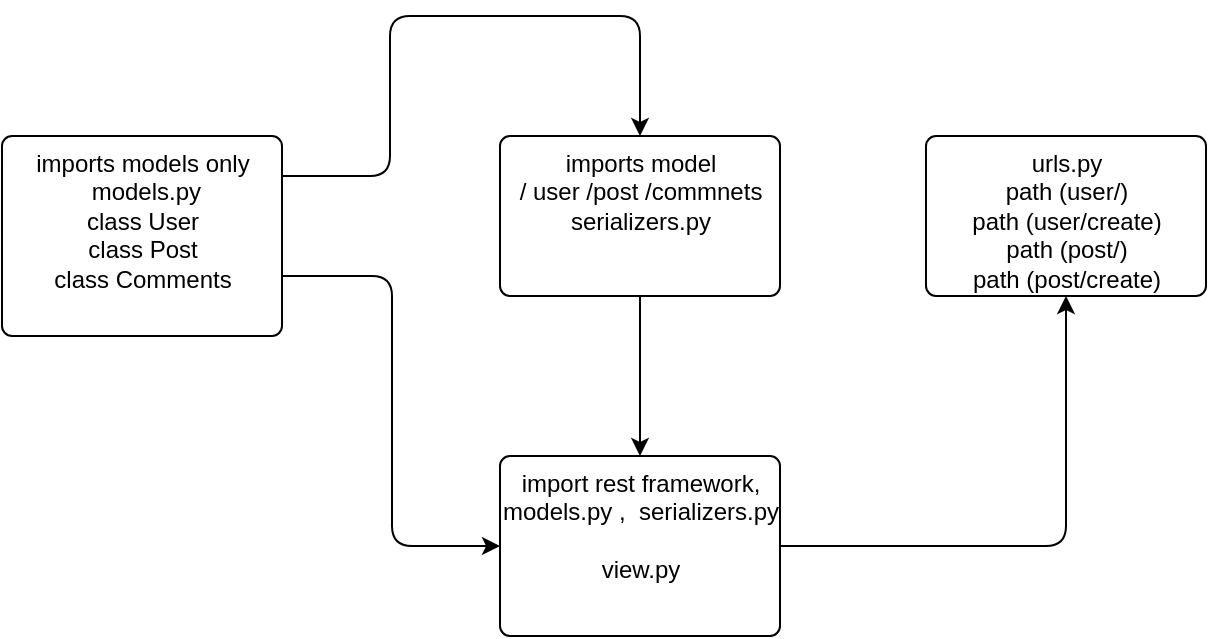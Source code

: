 <mxfile>
    <diagram id="7U9X11Y5XaruLejMnfYl" name="Page-1">
        <mxGraphModel dx="711" dy="407" grid="1" gridSize="10" guides="1" tooltips="1" connect="1" arrows="1" fold="1" page="1" pageScale="1" pageWidth="850" pageHeight="1100" math="0" shadow="0">
            <root>
                <mxCell id="0"/>
                <mxCell id="1" parent="0"/>
                <mxCell id="8" style="edgeStyle=orthogonalEdgeStyle;html=1;entryX=0;entryY=0.5;entryDx=0;entryDy=0;" edge="1" parent="1" source="2" target="5">
                    <mxGeometry relative="1" as="geometry">
                        <Array as="points">
                            <mxPoint x="231" y="170"/>
                            <mxPoint x="231" y="305"/>
                        </Array>
                    </mxGeometry>
                </mxCell>
                <mxCell id="10" style="edgeStyle=orthogonalEdgeStyle;html=1;entryX=0.5;entryY=0;entryDx=0;entryDy=0;" edge="1" parent="1" source="2" target="3">
                    <mxGeometry relative="1" as="geometry">
                        <Array as="points">
                            <mxPoint x="230" y="120"/>
                            <mxPoint x="230" y="40"/>
                            <mxPoint x="355" y="40"/>
                        </Array>
                    </mxGeometry>
                </mxCell>
                <mxCell id="2" value="imports models only&lt;br&gt;&amp;nbsp;models.py&lt;br&gt;class User&lt;br&gt;class Post&lt;br&gt;class Comments" style="html=1;align=center;verticalAlign=top;rounded=1;absoluteArcSize=1;arcSize=10;dashed=0;" vertex="1" parent="1">
                    <mxGeometry x="36" y="100" width="140" height="100" as="geometry"/>
                </mxCell>
                <mxCell id="9" style="edgeStyle=orthogonalEdgeStyle;html=1;" edge="1" parent="1" source="3" target="5">
                    <mxGeometry relative="1" as="geometry"/>
                </mxCell>
                <mxCell id="3" value="imports model &lt;br&gt;/ user /post /commnets&lt;br&gt;serializers.py" style="html=1;align=center;verticalAlign=top;rounded=1;absoluteArcSize=1;arcSize=10;dashed=0;" vertex="1" parent="1">
                    <mxGeometry x="285" y="100" width="140" height="80" as="geometry"/>
                </mxCell>
                <mxCell id="4" value="urls.py&lt;br&gt;path (user/)&lt;br&gt;path (user/create)&lt;br&gt;path (post/)&lt;br&gt;path (post/create)" style="html=1;align=center;verticalAlign=top;rounded=1;absoluteArcSize=1;arcSize=10;dashed=0;" vertex="1" parent="1">
                    <mxGeometry x="498" y="100" width="140" height="80" as="geometry"/>
                </mxCell>
                <mxCell id="11" style="edgeStyle=orthogonalEdgeStyle;html=1;entryX=0.5;entryY=1;entryDx=0;entryDy=0;" edge="1" parent="1" source="5" target="4">
                    <mxGeometry relative="1" as="geometry"/>
                </mxCell>
                <mxCell id="5" value="import rest framework, &lt;br&gt;models.py ,&amp;nbsp; serializers.py&lt;br&gt;&lt;br&gt;view.py" style="html=1;align=center;verticalAlign=top;rounded=1;absoluteArcSize=1;arcSize=10;dashed=0;" vertex="1" parent="1">
                    <mxGeometry x="285" y="260" width="140" height="90" as="geometry"/>
                </mxCell>
            </root>
        </mxGraphModel>
    </diagram>
</mxfile>